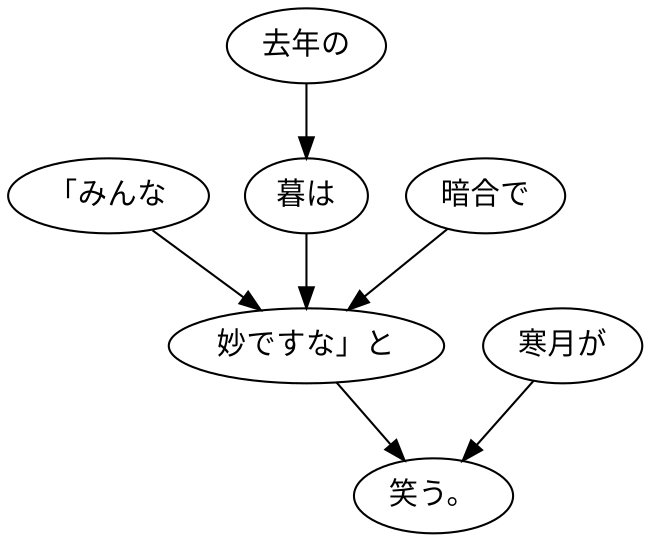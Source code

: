 digraph graph1156 {
	node0 [label="「みんな"];
	node1 [label="去年の"];
	node2 [label="暮は"];
	node3 [label="暗合で"];
	node4 [label="妙ですな」と"];
	node5 [label="寒月が"];
	node6 [label="笑う。"];
	node0 -> node4;
	node1 -> node2;
	node2 -> node4;
	node3 -> node4;
	node4 -> node6;
	node5 -> node6;
}
